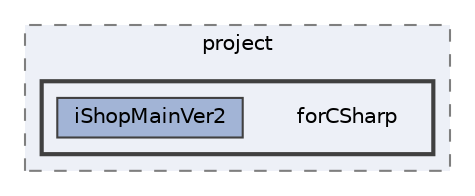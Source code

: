 digraph "D:/project/forCSharp"
{
 // LATEX_PDF_SIZE
  bgcolor="transparent";
  edge [fontname=Helvetica,fontsize=10,labelfontname=Helvetica,labelfontsize=10];
  node [fontname=Helvetica,fontsize=10,shape=box,height=0.2,width=0.4];
  compound=true
  subgraph clusterdir_8733143adb4ffc9d3adaf92c8c3bb04e {
    graph [ bgcolor="#edf0f7", pencolor="grey50", label="project", fontname=Helvetica,fontsize=10 style="filled,dashed", URL="dir_8733143adb4ffc9d3adaf92c8c3bb04e.html",tooltip=""]
  subgraph clusterdir_683e86ae040c591d53ea1533e124e1ad {
    graph [ bgcolor="#edf0f7", pencolor="grey25", label="", fontname=Helvetica,fontsize=10 style="filled,bold", URL="dir_683e86ae040c591d53ea1533e124e1ad.html",tooltip=""]
    dir_683e86ae040c591d53ea1533e124e1ad [shape=plaintext, label="forCSharp"];
  dir_0428de76d785b67484a701ba99679b6f [label="iShopMainVer2", fillcolor="#a2b4d6", color="grey25", style="filled", URL="dir_0428de76d785b67484a701ba99679b6f.html",tooltip=""];
  }
  }
}
